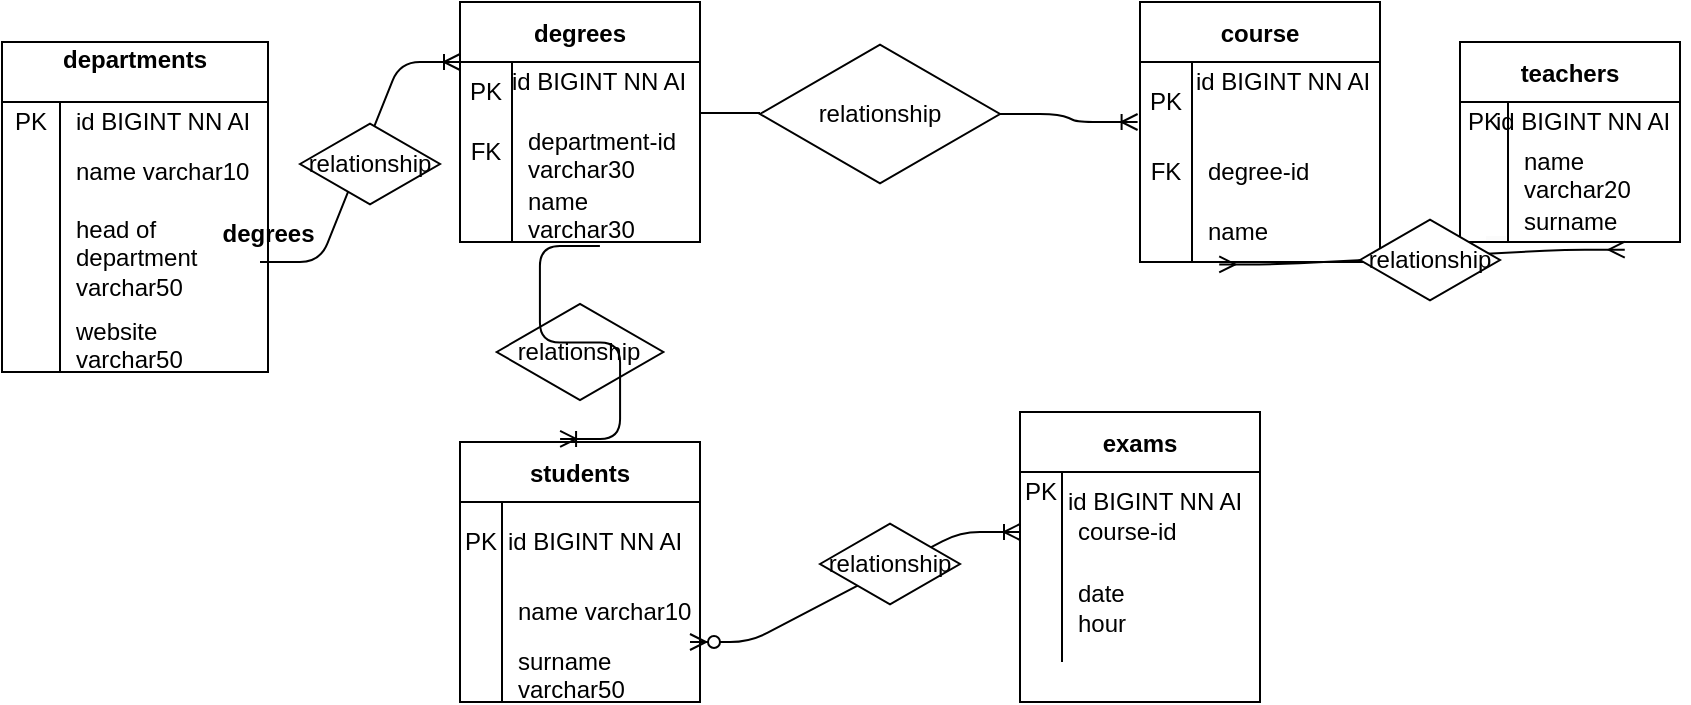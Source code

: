<mxfile>
    <diagram id="MdM62uXf7HiQnSmVbf2h" name="Page-1">
        <mxGraphModel dx="832" dy="563" grid="1" gridSize="10" guides="1" tooltips="1" connect="1" arrows="1" fold="1" page="1" pageScale="1" pageWidth="850" pageHeight="1100" math="0" shadow="0">
            <root>
                <mxCell id="0"/>
                <mxCell id="1" parent="0"/>
                <mxCell id="5" value="departments&#10;" style="shape=table;startSize=30;container=1;collapsible=0;childLayout=tableLayout;fixedRows=1;rowLines=0;fontStyle=1;" parent="1" vertex="1">
                    <mxGeometry x="31" y="40" width="133" height="165" as="geometry"/>
                </mxCell>
                <mxCell id="6" value="" style="shape=tableRow;horizontal=0;startSize=0;swimlaneHead=0;swimlaneBody=0;top=0;left=0;bottom=0;right=0;collapsible=0;dropTarget=0;fillColor=none;points=[[0,0.5],[1,0.5]];portConstraint=eastwest;" parent="5" vertex="1">
                    <mxGeometry y="30" width="133" height="20" as="geometry"/>
                </mxCell>
                <mxCell id="7" value="PK" style="shape=partialRectangle;html=1;whiteSpace=wrap;connectable=0;fillColor=none;top=0;left=0;bottom=0;right=0;overflow=hidden;pointerEvents=1;" parent="6" vertex="1">
                    <mxGeometry width="29" height="20" as="geometry">
                        <mxRectangle width="29" height="20" as="alternateBounds"/>
                    </mxGeometry>
                </mxCell>
                <mxCell id="8" value="id BIGINT NN AI" style="shape=partialRectangle;html=1;whiteSpace=wrap;connectable=0;fillColor=none;top=0;left=0;bottom=0;right=0;align=left;spacingLeft=6;overflow=hidden;" parent="6" vertex="1">
                    <mxGeometry x="29" width="104" height="20" as="geometry">
                        <mxRectangle width="104" height="20" as="alternateBounds"/>
                    </mxGeometry>
                </mxCell>
                <mxCell id="9" value="" style="shape=tableRow;horizontal=0;startSize=0;swimlaneHead=0;swimlaneBody=0;top=0;left=0;bottom=0;right=0;collapsible=0;dropTarget=0;fillColor=none;points=[[0,0.5],[1,0.5]];portConstraint=eastwest;" parent="5" vertex="1">
                    <mxGeometry y="50" width="133" height="30" as="geometry"/>
                </mxCell>
                <mxCell id="10" value="" style="shape=partialRectangle;html=1;whiteSpace=wrap;connectable=0;fillColor=none;top=0;left=0;bottom=0;right=0;overflow=hidden;" parent="9" vertex="1">
                    <mxGeometry width="29" height="30" as="geometry">
                        <mxRectangle width="29" height="30" as="alternateBounds"/>
                    </mxGeometry>
                </mxCell>
                <mxCell id="11" value="name varchar10" style="shape=partialRectangle;html=1;whiteSpace=wrap;connectable=0;fillColor=none;top=0;left=0;bottom=0;right=0;align=left;spacingLeft=6;overflow=hidden;" parent="9" vertex="1">
                    <mxGeometry x="29" width="104" height="30" as="geometry">
                        <mxRectangle width="104" height="30" as="alternateBounds"/>
                    </mxGeometry>
                </mxCell>
                <mxCell id="12" value="" style="shape=tableRow;horizontal=0;startSize=0;swimlaneHead=0;swimlaneBody=0;top=0;left=0;bottom=0;right=0;collapsible=0;dropTarget=0;fillColor=none;points=[[0,0.5],[1,0.5]];portConstraint=eastwest;" parent="5" vertex="1">
                    <mxGeometry y="80" width="133" height="55" as="geometry"/>
                </mxCell>
                <mxCell id="13" value="" style="shape=partialRectangle;html=1;whiteSpace=wrap;connectable=0;fillColor=none;top=0;left=0;bottom=0;right=0;overflow=hidden;" parent="12" vertex="1">
                    <mxGeometry width="29" height="55" as="geometry">
                        <mxRectangle width="29" height="55" as="alternateBounds"/>
                    </mxGeometry>
                </mxCell>
                <mxCell id="14" value="head of department varchar50" style="shape=partialRectangle;html=1;whiteSpace=wrap;connectable=0;fillColor=none;top=0;left=0;bottom=0;right=0;align=left;spacingLeft=6;overflow=hidden;" parent="12" vertex="1">
                    <mxGeometry x="29" width="104" height="55" as="geometry">
                        <mxRectangle width="104" height="55" as="alternateBounds"/>
                    </mxGeometry>
                </mxCell>
                <mxCell id="60" value="degrees" style="shape=table;startSize=30;container=1;collapsible=0;childLayout=tableLayout;fixedRows=1;rowLines=0;fontStyle=1;" parent="12" vertex="1">
                    <mxGeometry x="133" width="NaN" height="55" as="geometry">
                        <mxRectangle width="NaN" height="55" as="alternateBounds"/>
                    </mxGeometry>
                </mxCell>
                <mxCell id="61" value="" style="shape=tableRow;horizontal=0;startSize=0;swimlaneHead=0;swimlaneBody=0;top=0;left=0;bottom=0;right=0;collapsible=0;dropTarget=0;fillColor=none;points=[[0,0.5],[1,0.5]];portConstraint=eastwest;" parent="60" vertex="1" visible="0">
                    <mxGeometry y="30" width="150" height="40" as="geometry"/>
                </mxCell>
                <mxCell id="62" value="PK" style="shape=partialRectangle;html=1;whiteSpace=wrap;connectable=0;fillColor=none;top=0;left=0;bottom=0;right=0;overflow=hidden;pointerEvents=1;" parent="61" vertex="1">
                    <mxGeometry width="33" height="40" as="geometry">
                        <mxRectangle width="33" height="40" as="alternateBounds"/>
                    </mxGeometry>
                </mxCell>
                <mxCell id="63" value="id" style="shape=partialRectangle;html=1;whiteSpace=wrap;connectable=0;fillColor=none;top=0;left=0;bottom=0;right=0;align=left;spacingLeft=6;overflow=hidden;" parent="61" vertex="1">
                    <mxGeometry x="33" width="117" height="40" as="geometry">
                        <mxRectangle width="117" height="40" as="alternateBounds"/>
                    </mxGeometry>
                </mxCell>
                <mxCell id="64" value="" style="shape=tableRow;horizontal=0;startSize=0;swimlaneHead=0;swimlaneBody=0;top=0;left=0;bottom=0;right=0;collapsible=0;dropTarget=0;fillColor=none;points=[[0,0.5],[1,0.5]];portConstraint=eastwest;" parent="60" vertex="1" visible="0">
                    <mxGeometry y="70" width="150" height="30" as="geometry"/>
                </mxCell>
                <mxCell id="65" value="FK" style="shape=partialRectangle;html=1;whiteSpace=wrap;connectable=0;fillColor=none;top=0;left=0;bottom=0;right=0;overflow=hidden;" parent="64" vertex="1">
                    <mxGeometry width="33" height="30" as="geometry">
                        <mxRectangle width="33" height="30" as="alternateBounds"/>
                    </mxGeometry>
                </mxCell>
                <mxCell id="66" value="department-id" style="shape=partialRectangle;html=1;whiteSpace=wrap;connectable=0;fillColor=none;top=0;left=0;bottom=0;right=0;align=left;spacingLeft=6;overflow=hidden;" parent="64" vertex="1">
                    <mxGeometry x="33" width="117" height="30" as="geometry">
                        <mxRectangle width="117" height="30" as="alternateBounds"/>
                    </mxGeometry>
                </mxCell>
                <mxCell id="67" value="" style="shape=tableRow;horizontal=0;startSize=0;swimlaneHead=0;swimlaneBody=0;top=0;left=0;bottom=0;right=0;collapsible=0;dropTarget=0;fillColor=none;points=[[0,0.5],[1,0.5]];portConstraint=eastwest;" parent="60" vertex="1" visible="0">
                    <mxGeometry y="100" width="150" height="30" as="geometry"/>
                </mxCell>
                <mxCell id="68" value="" style="shape=partialRectangle;html=1;whiteSpace=wrap;connectable=0;fillColor=none;top=0;left=0;bottom=0;right=0;overflow=hidden;" parent="67" vertex="1">
                    <mxGeometry width="33" height="30" as="geometry">
                        <mxRectangle width="33" height="30" as="alternateBounds"/>
                    </mxGeometry>
                </mxCell>
                <mxCell id="69" value="name" style="shape=partialRectangle;html=1;whiteSpace=wrap;connectable=0;fillColor=none;top=0;left=0;bottom=0;right=0;align=left;spacingLeft=6;overflow=hidden;" parent="67" vertex="1">
                    <mxGeometry x="33" width="117" height="30" as="geometry">
                        <mxRectangle width="117" height="30" as="alternateBounds"/>
                    </mxGeometry>
                </mxCell>
                <mxCell id="57" value="" style="shape=tableRow;horizontal=0;startSize=0;swimlaneHead=0;swimlaneBody=0;top=0;left=0;bottom=0;right=0;collapsible=0;dropTarget=0;fillColor=none;points=[[0,0.5],[1,0.5]];portConstraint=eastwest;" parent="5" vertex="1">
                    <mxGeometry y="135" width="133" height="30" as="geometry"/>
                </mxCell>
                <mxCell id="58" value="" style="shape=partialRectangle;html=1;whiteSpace=wrap;connectable=0;fillColor=none;top=0;left=0;bottom=0;right=0;overflow=hidden;" parent="57" vertex="1">
                    <mxGeometry width="29" height="30" as="geometry">
                        <mxRectangle width="29" height="30" as="alternateBounds"/>
                    </mxGeometry>
                </mxCell>
                <mxCell id="59" value="website varchar50" style="shape=partialRectangle;html=1;whiteSpace=wrap;connectable=0;fillColor=none;top=0;left=0;bottom=0;right=0;align=left;spacingLeft=6;overflow=hidden;" parent="57" vertex="1">
                    <mxGeometry x="29" width="104" height="30" as="geometry">
                        <mxRectangle width="104" height="30" as="alternateBounds"/>
                    </mxGeometry>
                </mxCell>
                <mxCell id="25" value="degrees" style="shape=table;startSize=30;container=1;collapsible=0;childLayout=tableLayout;fixedRows=1;rowLines=0;fontStyle=1;" parent="1" vertex="1">
                    <mxGeometry x="260" y="20" width="120" height="120" as="geometry"/>
                </mxCell>
                <mxCell id="26" value="" style="shape=tableRow;horizontal=0;startSize=0;swimlaneHead=0;swimlaneBody=0;top=0;left=0;bottom=0;right=0;collapsible=0;dropTarget=0;fillColor=none;points=[[0,0.5],[1,0.5]];portConstraint=eastwest;" parent="25" vertex="1">
                    <mxGeometry y="30" width="120" height="30" as="geometry"/>
                </mxCell>
                <mxCell id="27" value="PK" style="shape=partialRectangle;html=1;whiteSpace=wrap;connectable=0;fillColor=none;top=0;left=0;bottom=0;right=0;overflow=hidden;pointerEvents=1;" parent="26" vertex="1">
                    <mxGeometry width="26" height="30" as="geometry">
                        <mxRectangle width="26" height="30" as="alternateBounds"/>
                    </mxGeometry>
                </mxCell>
                <mxCell id="28" value="" style="shape=partialRectangle;html=1;whiteSpace=wrap;connectable=0;fillColor=none;top=0;left=0;bottom=0;right=0;align=left;spacingLeft=6;overflow=hidden;" parent="26" vertex="1">
                    <mxGeometry x="26" width="94" height="30" as="geometry">
                        <mxRectangle width="94" height="30" as="alternateBounds"/>
                    </mxGeometry>
                </mxCell>
                <mxCell id="29" value="" style="shape=tableRow;horizontal=0;startSize=0;swimlaneHead=0;swimlaneBody=0;top=0;left=0;bottom=0;right=0;collapsible=0;dropTarget=0;fillColor=none;points=[[0,0.5],[1,0.5]];portConstraint=eastwest;" parent="25" vertex="1">
                    <mxGeometry y="60" width="120" height="30" as="geometry"/>
                </mxCell>
                <mxCell id="30" value="FK" style="shape=partialRectangle;html=1;whiteSpace=wrap;connectable=0;fillColor=none;top=0;left=0;bottom=0;right=0;overflow=hidden;" parent="29" vertex="1">
                    <mxGeometry width="26" height="30" as="geometry">
                        <mxRectangle width="26" height="30" as="alternateBounds"/>
                    </mxGeometry>
                </mxCell>
                <mxCell id="31" value="department-id varchar30" style="shape=partialRectangle;html=1;whiteSpace=wrap;connectable=0;fillColor=none;top=0;left=0;bottom=0;right=0;align=left;spacingLeft=6;overflow=hidden;" parent="29" vertex="1">
                    <mxGeometry x="26" width="94" height="30" as="geometry">
                        <mxRectangle width="94" height="30" as="alternateBounds"/>
                    </mxGeometry>
                </mxCell>
                <mxCell id="32" value="" style="shape=tableRow;horizontal=0;startSize=0;swimlaneHead=0;swimlaneBody=0;top=0;left=0;bottom=0;right=0;collapsible=0;dropTarget=0;fillColor=none;points=[[0,0.5],[1,0.5]];portConstraint=eastwest;" parent="25" vertex="1">
                    <mxGeometry y="90" width="120" height="30" as="geometry"/>
                </mxCell>
                <mxCell id="33" value="" style="shape=partialRectangle;html=1;whiteSpace=wrap;connectable=0;fillColor=none;top=0;left=0;bottom=0;right=0;overflow=hidden;" parent="32" vertex="1">
                    <mxGeometry width="26" height="30" as="geometry">
                        <mxRectangle width="26" height="30" as="alternateBounds"/>
                    </mxGeometry>
                </mxCell>
                <mxCell id="34" value="name varchar30" style="shape=partialRectangle;html=1;whiteSpace=wrap;connectable=0;fillColor=none;top=0;left=0;bottom=0;right=0;align=left;spacingLeft=6;overflow=hidden;" parent="32" vertex="1">
                    <mxGeometry x="26" width="94" height="30" as="geometry">
                        <mxRectangle width="94" height="30" as="alternateBounds"/>
                    </mxGeometry>
                </mxCell>
                <mxCell id="35" value="students" style="shape=table;startSize=30;container=1;collapsible=0;childLayout=tableLayout;fixedRows=1;rowLines=0;fontStyle=1;" parent="1" vertex="1">
                    <mxGeometry x="260" y="240" width="120" height="130" as="geometry"/>
                </mxCell>
                <mxCell id="36" value="" style="shape=tableRow;horizontal=0;startSize=0;swimlaneHead=0;swimlaneBody=0;top=0;left=0;bottom=0;right=0;collapsible=0;dropTarget=0;fillColor=none;points=[[0,0.5],[1,0.5]];portConstraint=eastwest;" parent="35" vertex="1">
                    <mxGeometry y="30" width="120" height="40" as="geometry"/>
                </mxCell>
                <mxCell id="37" value="PK" style="shape=partialRectangle;html=1;whiteSpace=wrap;connectable=0;fillColor=none;top=0;left=0;bottom=0;right=0;overflow=hidden;pointerEvents=1;" parent="36" vertex="1">
                    <mxGeometry width="21" height="40" as="geometry">
                        <mxRectangle width="21" height="40" as="alternateBounds"/>
                    </mxGeometry>
                </mxCell>
                <mxCell id="38" value="&lt;span style=&quot;color: rgba(0, 0, 0, 0); font-family: monospace; font-size: 0px;&quot;&gt;%3CmxGraphModel%3E%3Croot%3E%3CmxCell%20id%3D%220%22%2F%3E%3CmxCell%20id%3D%221%22%20parent%3D%220%22%2F%3E%3CmxCell%20id%3D%222%22%20value%3D%22id%20BIGINT%20NN%20AI%22%20style%3D%22shape%3DpartialRectangle%3Bhtml%3D1%3BwhiteSpace%3Dwrap%3Bconnectable%3D0%3BfillColor%3Dnone%3Btop%3D0%3Bleft%3D0%3Bbottom%3D0%3Bright%3D0%3Balign%3Dleft%3BspacingLeft%3D6%3Boverflow%3Dhidden%3B%22%20vertex%3D%221%22%20parent%3D%221%22%3E%3CmxGeometry%20x%3D%2259%22%20y%3D%2270%22%20width%3D%22104%22%20height%3D%2220%22%20as%3D%22geometry%22%3E%3CmxRectangle%20width%3D%22104%22%20height%3D%2220%22%20as%3D%22alternateBounds%22%2F%3E%3C%2FmxGeometry%3E%3C%2FmxCell%3E%3C%2Froot%3E%3C%2FmxGraphModel%3E&lt;/span&gt;&lt;span style=&quot;color: rgba(0, 0, 0, 0); font-family: monospace; font-size: 0px;&quot;&gt;%3CmxGraphModel%3E%3Croot%3E%3CmxCell%20id%3D%220%22%2F%3E%3CmxCell%20id%3D%221%22%20parent%3D%220%22%2F%3E%3CmxCell%20id%3D%222%22%20value%3D%22id%20BIGINT%20NN%20AI%22%20style%3D%22shape%3DpartialRectangle%3Bhtml%3D1%3BwhiteSpace%3Dwrap%3Bconnectable%3D0%3BfillColor%3Dnone%3Btop%3D0%3Bleft%3D0%3Bbottom%3D0%3Bright%3D0%3Balign%3Dleft%3BspacingLeft%3D6%3Boverflow%3Dhidden%3B%22%20vertex%3D%221%22%20parent%3D%221%22%3E%3CmxGeometry%20x%3D%2259%22%20y%3D%2270%22%20width%3D%22104%22%20height%3D%2220%22%20as%3D%22geometry%22%3E%3CmxRectangle%20width%3D%22104%22%20height%3D%2220%22%20as%3D%22alternateBounds%22%2F%3E%3C%2FmxGeometry%3E%3C%2FmxCell%3E%3C%2Froot%3E%3C%2FmxGraphModel%3E&lt;/span&gt;&lt;span style=&quot;color: rgba(0, 0, 0, 0); font-family: monospace; font-size: 0px;&quot;&gt;%3CmxGraphModel%3E%3Croot%3E%3CmxCell%20id%3D%220%22%2F%3E%3CmxCell%20id%3D%221%22%20parent%3D%220%22%2F%3E%3CmxCell%20id%3D%222%22%20value%3D%22id%20BIGINT%20NN%20AI%22%20style%3D%22shape%3DpartialRectangle%3Bhtml%3D1%3BwhiteSpace%3Dwrap%3Bconnectable%3D0%3BfillColor%3Dnone%3Btop%3D0%3Bleft%3D0%3Bbottom%3D0%3Bright%3D0%3Balign%3Dleft%3BspacingLeft%3D6%3Boverflow%3Dhidden%3B%22%20vertex%3D%221%22%20parent%3D%221%22%3E%3CmxGeometry%20x%3D%2259%22%20y%3D%2270%22%20width%3D%22104%22%20height%3D%2220%22%20as%3D%22geometry%22%3E%3CmxRectangle%20width%3D%22104%22%20height%3D%2220%22%20as%3D%22alternateBounds%22%2F%3E%3C%2FmxGeometry%3E%3C%2FmxCell%3E%3C%2Froot%3E%3C%2FmxGraphModel%3E&lt;/span&gt;" style="shape=partialRectangle;html=1;whiteSpace=wrap;connectable=0;fillColor=none;top=0;left=0;bottom=0;right=0;align=left;spacingLeft=6;overflow=hidden;" parent="36" vertex="1">
                    <mxGeometry x="21" width="99" height="40" as="geometry">
                        <mxRectangle width="99" height="40" as="alternateBounds"/>
                    </mxGeometry>
                </mxCell>
                <mxCell id="39" value="" style="shape=tableRow;horizontal=0;startSize=0;swimlaneHead=0;swimlaneBody=0;top=0;left=0;bottom=0;right=0;collapsible=0;dropTarget=0;fillColor=none;points=[[0,0.5],[1,0.5]];portConstraint=eastwest;" parent="35" vertex="1">
                    <mxGeometry y="70" width="120" height="30" as="geometry"/>
                </mxCell>
                <mxCell id="40" value="" style="shape=partialRectangle;html=1;whiteSpace=wrap;connectable=0;fillColor=none;top=0;left=0;bottom=0;right=0;overflow=hidden;" parent="39" vertex="1">
                    <mxGeometry width="21" height="30" as="geometry">
                        <mxRectangle width="21" height="30" as="alternateBounds"/>
                    </mxGeometry>
                </mxCell>
                <mxCell id="41" value="name varchar10" style="shape=partialRectangle;html=1;whiteSpace=wrap;connectable=0;fillColor=none;top=0;left=0;bottom=0;right=0;align=left;spacingLeft=6;overflow=hidden;" parent="39" vertex="1">
                    <mxGeometry x="21" width="99" height="30" as="geometry">
                        <mxRectangle width="99" height="30" as="alternateBounds"/>
                    </mxGeometry>
                </mxCell>
                <mxCell id="42" value="" style="shape=tableRow;horizontal=0;startSize=0;swimlaneHead=0;swimlaneBody=0;top=0;left=0;bottom=0;right=0;collapsible=0;dropTarget=0;fillColor=none;points=[[0,0.5],[1,0.5]];portConstraint=eastwest;" parent="35" vertex="1">
                    <mxGeometry y="100" width="120" height="30" as="geometry"/>
                </mxCell>
                <mxCell id="43" value="" style="shape=partialRectangle;html=1;whiteSpace=wrap;connectable=0;fillColor=none;top=0;left=0;bottom=0;right=0;overflow=hidden;" parent="42" vertex="1">
                    <mxGeometry width="21" height="30" as="geometry">
                        <mxRectangle width="21" height="30" as="alternateBounds"/>
                    </mxGeometry>
                </mxCell>
                <mxCell id="44" value="surname varchar50" style="shape=partialRectangle;html=1;whiteSpace=wrap;connectable=0;fillColor=none;top=0;left=0;bottom=0;right=0;align=left;spacingLeft=6;overflow=hidden;" parent="42" vertex="1">
                    <mxGeometry x="21" width="99" height="30" as="geometry">
                        <mxRectangle width="99" height="30" as="alternateBounds"/>
                    </mxGeometry>
                </mxCell>
                <mxCell id="45" value="exams" style="shape=table;startSize=30;container=1;collapsible=0;childLayout=tableLayout;fixedRows=1;rowLines=0;fontStyle=1;" parent="1" vertex="1">
                    <mxGeometry x="540" y="225" width="120" height="145" as="geometry"/>
                </mxCell>
                <mxCell id="46" value="" style="shape=tableRow;horizontal=0;startSize=0;swimlaneHead=0;swimlaneBody=0;top=0;left=0;bottom=0;right=0;collapsible=0;dropTarget=0;fillColor=none;points=[[0,0.5],[1,0.5]];portConstraint=eastwest;" parent="45" vertex="1">
                    <mxGeometry y="30" width="120" height="20" as="geometry"/>
                </mxCell>
                <mxCell id="47" value="PK" style="shape=partialRectangle;html=1;whiteSpace=wrap;connectable=0;fillColor=none;top=0;left=0;bottom=0;right=0;overflow=hidden;pointerEvents=1;" parent="46" vertex="1">
                    <mxGeometry width="21" height="20" as="geometry">
                        <mxRectangle width="21" height="20" as="alternateBounds"/>
                    </mxGeometry>
                </mxCell>
                <mxCell id="48" value="" style="shape=partialRectangle;html=1;whiteSpace=wrap;connectable=0;fillColor=none;top=0;left=0;bottom=0;right=0;align=left;spacingLeft=6;overflow=hidden;" parent="46" vertex="1">
                    <mxGeometry x="21" width="99" height="20" as="geometry">
                        <mxRectangle width="99" height="20" as="alternateBounds"/>
                    </mxGeometry>
                </mxCell>
                <mxCell id="49" value="" style="shape=tableRow;horizontal=0;startSize=0;swimlaneHead=0;swimlaneBody=0;top=0;left=0;bottom=0;right=0;collapsible=0;dropTarget=0;fillColor=none;points=[[0,0.5],[1,0.5]];portConstraint=eastwest;" parent="45" vertex="1">
                    <mxGeometry y="50" width="120" height="20" as="geometry"/>
                </mxCell>
                <mxCell id="50" value="" style="shape=partialRectangle;html=1;whiteSpace=wrap;connectable=0;fillColor=none;top=0;left=0;bottom=0;right=0;overflow=hidden;" parent="49" vertex="1">
                    <mxGeometry width="21" height="20" as="geometry">
                        <mxRectangle width="21" height="20" as="alternateBounds"/>
                    </mxGeometry>
                </mxCell>
                <mxCell id="51" value="course-id" style="shape=partialRectangle;html=1;whiteSpace=wrap;connectable=0;fillColor=none;top=0;left=0;bottom=0;right=0;align=left;spacingLeft=6;overflow=hidden;" parent="49" vertex="1">
                    <mxGeometry x="21" width="99" height="20" as="geometry">
                        <mxRectangle width="99" height="20" as="alternateBounds"/>
                    </mxGeometry>
                </mxCell>
                <mxCell id="52" value="" style="shape=tableRow;horizontal=0;startSize=0;swimlaneHead=0;swimlaneBody=0;top=0;left=0;bottom=0;right=0;collapsible=0;dropTarget=0;fillColor=none;points=[[0,0.5],[1,0.5]];portConstraint=eastwest;" parent="45" vertex="1">
                    <mxGeometry y="70" width="120" height="55" as="geometry"/>
                </mxCell>
                <mxCell id="53" value="" style="shape=partialRectangle;html=1;whiteSpace=wrap;connectable=0;fillColor=none;top=0;left=0;bottom=0;right=0;overflow=hidden;" parent="52" vertex="1">
                    <mxGeometry width="21" height="55" as="geometry">
                        <mxRectangle width="21" height="55" as="alternateBounds"/>
                    </mxGeometry>
                </mxCell>
                <mxCell id="54" value="date&lt;br&gt;hour&lt;br&gt;" style="shape=partialRectangle;html=1;whiteSpace=wrap;connectable=0;fillColor=none;top=0;left=0;bottom=0;right=0;align=left;spacingLeft=6;overflow=hidden;" parent="52" vertex="1">
                    <mxGeometry x="21" width="99" height="55" as="geometry">
                        <mxRectangle width="99" height="55" as="alternateBounds"/>
                    </mxGeometry>
                </mxCell>
                <mxCell id="55" value="relationship" style="html=1;whiteSpace=wrap;aspect=fixed;shape=isoRectangle;" parent="1" vertex="1">
                    <mxGeometry x="278.34" y="170" width="83.33" height="50" as="geometry"/>
                </mxCell>
                <mxCell id="56" value="relationship" style="html=1;whiteSpace=wrap;aspect=fixed;shape=isoRectangle;" parent="1" vertex="1">
                    <mxGeometry x="410" y="40" width="120" height="72" as="geometry"/>
                </mxCell>
                <mxCell id="70" value="" style="edgeStyle=entityRelationEdgeStyle;fontSize=12;html=1;endArrow=ERoneToMany;" parent="1" edge="1">
                    <mxGeometry width="100" height="100" relative="1" as="geometry">
                        <mxPoint x="160" y="150" as="sourcePoint"/>
                        <mxPoint x="260" y="50" as="targetPoint"/>
                    </mxGeometry>
                </mxCell>
                <mxCell id="74" value="" style="endArrow=none;html=1;rounded=0;" parent="1" edge="1">
                    <mxGeometry relative="1" as="geometry">
                        <mxPoint x="380" y="75.5" as="sourcePoint"/>
                        <mxPoint x="410" y="75.5" as="targetPoint"/>
                        <Array as="points">
                            <mxPoint x="380" y="75.5"/>
                        </Array>
                    </mxGeometry>
                </mxCell>
                <mxCell id="75" value="course" style="shape=table;startSize=30;container=1;collapsible=0;childLayout=tableLayout;fixedRows=1;rowLines=0;fontStyle=1;" parent="1" vertex="1">
                    <mxGeometry x="600" y="20" width="120" height="130" as="geometry"/>
                </mxCell>
                <mxCell id="76" value="" style="shape=tableRow;horizontal=0;startSize=0;swimlaneHead=0;swimlaneBody=0;top=0;left=0;bottom=0;right=0;collapsible=0;dropTarget=0;fillColor=none;points=[[0,0.5],[1,0.5]];portConstraint=eastwest;" parent="75" vertex="1">
                    <mxGeometry y="30" width="120" height="40" as="geometry"/>
                </mxCell>
                <mxCell id="77" value="PK" style="shape=partialRectangle;html=1;whiteSpace=wrap;connectable=0;fillColor=none;top=0;left=0;bottom=0;right=0;overflow=hidden;pointerEvents=1;" parent="76" vertex="1">
                    <mxGeometry width="26" height="40" as="geometry">
                        <mxRectangle width="26" height="40" as="alternateBounds"/>
                    </mxGeometry>
                </mxCell>
                <mxCell id="78" value="" style="shape=partialRectangle;html=1;whiteSpace=wrap;connectable=0;fillColor=none;top=0;left=0;bottom=0;right=0;align=left;spacingLeft=6;overflow=hidden;" parent="76" vertex="1">
                    <mxGeometry x="26" width="94" height="40" as="geometry">
                        <mxRectangle width="94" height="40" as="alternateBounds"/>
                    </mxGeometry>
                </mxCell>
                <mxCell id="79" value="" style="shape=tableRow;horizontal=0;startSize=0;swimlaneHead=0;swimlaneBody=0;top=0;left=0;bottom=0;right=0;collapsible=0;dropTarget=0;fillColor=none;points=[[0,0.5],[1,0.5]];portConstraint=eastwest;" parent="75" vertex="1">
                    <mxGeometry y="70" width="120" height="30" as="geometry"/>
                </mxCell>
                <mxCell id="80" value="FK" style="shape=partialRectangle;html=1;whiteSpace=wrap;connectable=0;fillColor=none;top=0;left=0;bottom=0;right=0;overflow=hidden;" parent="79" vertex="1">
                    <mxGeometry width="26" height="30" as="geometry">
                        <mxRectangle width="26" height="30" as="alternateBounds"/>
                    </mxGeometry>
                </mxCell>
                <mxCell id="81" value="degree-id" style="shape=partialRectangle;html=1;whiteSpace=wrap;connectable=0;fillColor=none;top=0;left=0;bottom=0;right=0;align=left;spacingLeft=6;overflow=hidden;" parent="79" vertex="1">
                    <mxGeometry x="26" width="94" height="30" as="geometry">
                        <mxRectangle width="94" height="30" as="alternateBounds"/>
                    </mxGeometry>
                </mxCell>
                <mxCell id="82" value="" style="shape=tableRow;horizontal=0;startSize=0;swimlaneHead=0;swimlaneBody=0;top=0;left=0;bottom=0;right=0;collapsible=0;dropTarget=0;fillColor=none;points=[[0,0.5],[1,0.5]];portConstraint=eastwest;" parent="75" vertex="1">
                    <mxGeometry y="100" width="120" height="30" as="geometry"/>
                </mxCell>
                <mxCell id="83" value="" style="shape=partialRectangle;html=1;whiteSpace=wrap;connectable=0;fillColor=none;top=0;left=0;bottom=0;right=0;overflow=hidden;" parent="82" vertex="1">
                    <mxGeometry width="26" height="30" as="geometry">
                        <mxRectangle width="26" height="30" as="alternateBounds"/>
                    </mxGeometry>
                </mxCell>
                <mxCell id="84" value="name" style="shape=partialRectangle;html=1;whiteSpace=wrap;connectable=0;fillColor=none;top=0;left=0;bottom=0;right=0;align=left;spacingLeft=6;overflow=hidden;" parent="82" vertex="1">
                    <mxGeometry x="26" width="94" height="30" as="geometry">
                        <mxRectangle width="94" height="30" as="alternateBounds"/>
                    </mxGeometry>
                </mxCell>
                <mxCell id="85" value="" style="edgeStyle=entityRelationEdgeStyle;fontSize=12;html=1;endArrow=ERoneToMany;entryX=-0.01;entryY=0.75;entryDx=0;entryDy=0;entryPerimeter=0;" parent="1" source="56" target="76" edge="1">
                    <mxGeometry width="100" height="100" relative="1" as="geometry">
                        <mxPoint x="510" y="120" as="sourcePoint"/>
                        <mxPoint x="610" y="20" as="targetPoint"/>
                    </mxGeometry>
                </mxCell>
                <mxCell id="86" value="" style="edgeStyle=entityRelationEdgeStyle;fontSize=12;html=1;endArrow=ERoneToMany;exitX=0.583;exitY=1.067;exitDx=0;exitDy=0;exitPerimeter=0;entryX=0.417;entryY=-0.012;entryDx=0;entryDy=0;entryPerimeter=0;" parent="1" source="32" target="35" edge="1">
                    <mxGeometry width="100" height="100" relative="1" as="geometry">
                        <mxPoint x="300" y="330" as="sourcePoint"/>
                        <mxPoint x="400" y="230" as="targetPoint"/>
                    </mxGeometry>
                </mxCell>
                <mxCell id="87" value="" style="edgeStyle=entityRelationEdgeStyle;fontSize=12;html=1;endArrow=ERoneToMany;startArrow=ERzeroToMany;entryX=0;entryY=0.5;entryDx=0;entryDy=0;" parent="1" target="49" edge="1">
                    <mxGeometry width="100" height="100" relative="1" as="geometry">
                        <mxPoint x="375" y="340" as="sourcePoint"/>
                        <mxPoint x="475" y="240" as="targetPoint"/>
                    </mxGeometry>
                </mxCell>
                <mxCell id="88" value="teachers" style="shape=table;startSize=30;container=1;collapsible=0;childLayout=tableLayout;fixedRows=1;rowLines=0;fontStyle=1;" parent="1" vertex="1">
                    <mxGeometry x="760" y="40" width="110" height="100" as="geometry"/>
                </mxCell>
                <mxCell id="89" value="" style="shape=tableRow;horizontal=0;startSize=0;swimlaneHead=0;swimlaneBody=0;top=0;left=0;bottom=0;right=0;collapsible=0;dropTarget=0;fillColor=none;points=[[0,0.5],[1,0.5]];portConstraint=eastwest;" parent="88" vertex="1">
                    <mxGeometry y="30" width="110" height="20" as="geometry"/>
                </mxCell>
                <mxCell id="90" value="PK" style="shape=partialRectangle;html=1;whiteSpace=wrap;connectable=0;fillColor=none;top=0;left=0;bottom=0;right=0;overflow=hidden;pointerEvents=1;" parent="89" vertex="1">
                    <mxGeometry width="24" height="20" as="geometry">
                        <mxRectangle width="24" height="20" as="alternateBounds"/>
                    </mxGeometry>
                </mxCell>
                <mxCell id="91" value="" style="shape=partialRectangle;html=1;whiteSpace=wrap;connectable=0;fillColor=none;top=0;left=0;bottom=0;right=0;align=left;spacingLeft=6;overflow=hidden;" parent="89" vertex="1">
                    <mxGeometry x="24" width="86" height="20" as="geometry">
                        <mxRectangle width="86" height="20" as="alternateBounds"/>
                    </mxGeometry>
                </mxCell>
                <mxCell id="92" value="" style="shape=tableRow;horizontal=0;startSize=0;swimlaneHead=0;swimlaneBody=0;top=0;left=0;bottom=0;right=0;collapsible=0;dropTarget=0;fillColor=none;points=[[0,0.5],[1,0.5]];portConstraint=eastwest;" parent="88" vertex="1">
                    <mxGeometry y="50" width="110" height="30" as="geometry"/>
                </mxCell>
                <mxCell id="93" value="" style="shape=partialRectangle;html=1;whiteSpace=wrap;connectable=0;fillColor=none;top=0;left=0;bottom=0;right=0;overflow=hidden;" parent="92" vertex="1">
                    <mxGeometry width="24" height="30" as="geometry">
                        <mxRectangle width="24" height="30" as="alternateBounds"/>
                    </mxGeometry>
                </mxCell>
                <mxCell id="94" value="name varchar20" style="shape=partialRectangle;html=1;whiteSpace=wrap;connectable=0;fillColor=none;top=0;left=0;bottom=0;right=0;align=left;spacingLeft=6;overflow=hidden;" parent="92" vertex="1">
                    <mxGeometry x="24" width="86" height="30" as="geometry">
                        <mxRectangle width="86" height="30" as="alternateBounds"/>
                    </mxGeometry>
                </mxCell>
                <mxCell id="108" value="" style="shape=tableRow;horizontal=0;startSize=0;swimlaneHead=0;swimlaneBody=0;top=0;left=0;bottom=0;right=0;collapsible=0;dropTarget=0;fillColor=none;points=[[0,0.5],[1,0.5]];portConstraint=eastwest;" parent="88" vertex="1">
                    <mxGeometry y="80" width="110" height="20" as="geometry"/>
                </mxCell>
                <mxCell id="109" value="&#10;&lt;span style=&quot;color: rgb(0, 0, 0); font-family: Helvetica; font-size: 12px; font-style: normal; font-variant-ligatures: normal; font-variant-caps: normal; font-weight: 400; letter-spacing: normal; orphans: 2; text-align: left; text-indent: 0px; text-transform: none; widows: 2; word-spacing: 0px; -webkit-text-stroke-width: 0px; background-color: rgb(251, 251, 251); text-decoration-thickness: initial; text-decoration-style: initial; text-decoration-color: initial; float: none; display: inline !important;&quot;&gt;name varchar20&lt;/span&gt;&#10;&#10;" style="shape=partialRectangle;html=1;whiteSpace=wrap;connectable=0;fillColor=none;top=0;left=0;bottom=0;right=0;overflow=hidden;" parent="108" vertex="1">
                    <mxGeometry width="24" height="20" as="geometry">
                        <mxRectangle width="24" height="20" as="alternateBounds"/>
                    </mxGeometry>
                </mxCell>
                <mxCell id="110" value="surname varchar20" style="shape=partialRectangle;html=1;whiteSpace=wrap;connectable=0;fillColor=none;top=0;left=0;bottom=0;right=0;align=left;spacingLeft=6;overflow=hidden;" parent="108" vertex="1">
                    <mxGeometry x="24" width="86" height="20" as="geometry">
                        <mxRectangle width="86" height="20" as="alternateBounds"/>
                    </mxGeometry>
                </mxCell>
                <mxCell id="111" value="" style="edgeStyle=entityRelationEdgeStyle;fontSize=12;html=1;endArrow=ERmany;startArrow=ERmany;entryX=0.33;entryY=1.04;entryDx=0;entryDy=0;entryPerimeter=0;exitX=0.749;exitY=1.193;exitDx=0;exitDy=0;exitPerimeter=0;" parent="1" source="108" target="82" edge="1">
                    <mxGeometry width="100" height="100" relative="1" as="geometry">
                        <mxPoint x="720" y="340" as="sourcePoint"/>
                        <mxPoint x="120" y="420" as="targetPoint"/>
                    </mxGeometry>
                </mxCell>
                <mxCell id="112" value="id BIGINT NN AI" style="shape=partialRectangle;html=1;whiteSpace=wrap;connectable=0;fillColor=none;top=0;left=0;bottom=0;right=0;align=left;spacingLeft=6;overflow=hidden;" vertex="1" parent="1">
                    <mxGeometry x="278.34" y="50" width="104" height="20" as="geometry">
                        <mxRectangle width="104" height="20" as="alternateBounds"/>
                    </mxGeometry>
                </mxCell>
                <mxCell id="113" value="id BIGINT NN AI" style="shape=partialRectangle;html=1;whiteSpace=wrap;connectable=0;fillColor=none;top=0;left=0;bottom=0;right=0;align=left;spacingLeft=6;overflow=hidden;" vertex="1" parent="1">
                    <mxGeometry x="276" y="280" width="104" height="20" as="geometry">
                        <mxRectangle width="104" height="20" as="alternateBounds"/>
                    </mxGeometry>
                </mxCell>
                <mxCell id="114" value="id BIGINT NN AI" style="shape=partialRectangle;html=1;whiteSpace=wrap;connectable=0;fillColor=none;top=0;left=0;bottom=0;right=0;align=left;spacingLeft=6;overflow=hidden;" vertex="1" parent="1">
                    <mxGeometry x="556" y="260" width="104" height="20" as="geometry">
                        <mxRectangle width="104" height="20" as="alternateBounds"/>
                    </mxGeometry>
                </mxCell>
                <mxCell id="115" value="id BIGINT NN AI" style="shape=partialRectangle;html=1;whiteSpace=wrap;connectable=0;fillColor=none;top=0;left=0;bottom=0;right=0;align=left;spacingLeft=6;overflow=hidden;" vertex="1" parent="1">
                    <mxGeometry x="620" y="50" width="104" height="20" as="geometry">
                        <mxRectangle width="104" height="20" as="alternateBounds"/>
                    </mxGeometry>
                </mxCell>
                <mxCell id="116" value="id BIGINT NN AI" style="shape=partialRectangle;html=1;whiteSpace=wrap;connectable=0;fillColor=none;top=0;left=0;bottom=0;right=0;align=left;spacingLeft=6;overflow=hidden;" vertex="1" parent="1">
                    <mxGeometry x="770" y="70" width="104" height="20" as="geometry">
                        <mxRectangle width="104" height="20" as="alternateBounds"/>
                    </mxGeometry>
                </mxCell>
                <mxCell id="118" value="relationship" style="html=1;whiteSpace=wrap;aspect=fixed;shape=isoRectangle;" vertex="1" parent="1">
                    <mxGeometry x="440" y="280" width="70" height="42" as="geometry"/>
                </mxCell>
                <mxCell id="119" value="relationship" style="html=1;whiteSpace=wrap;aspect=fixed;shape=isoRectangle;" vertex="1" parent="1">
                    <mxGeometry x="180" y="80" width="70" height="42" as="geometry"/>
                </mxCell>
                <mxCell id="120" value="relationship" style="html=1;whiteSpace=wrap;aspect=fixed;shape=isoRectangle;" vertex="1" parent="1">
                    <mxGeometry x="710" y="128" width="70" height="42" as="geometry"/>
                </mxCell>
            </root>
        </mxGraphModel>
    </diagram>
</mxfile>